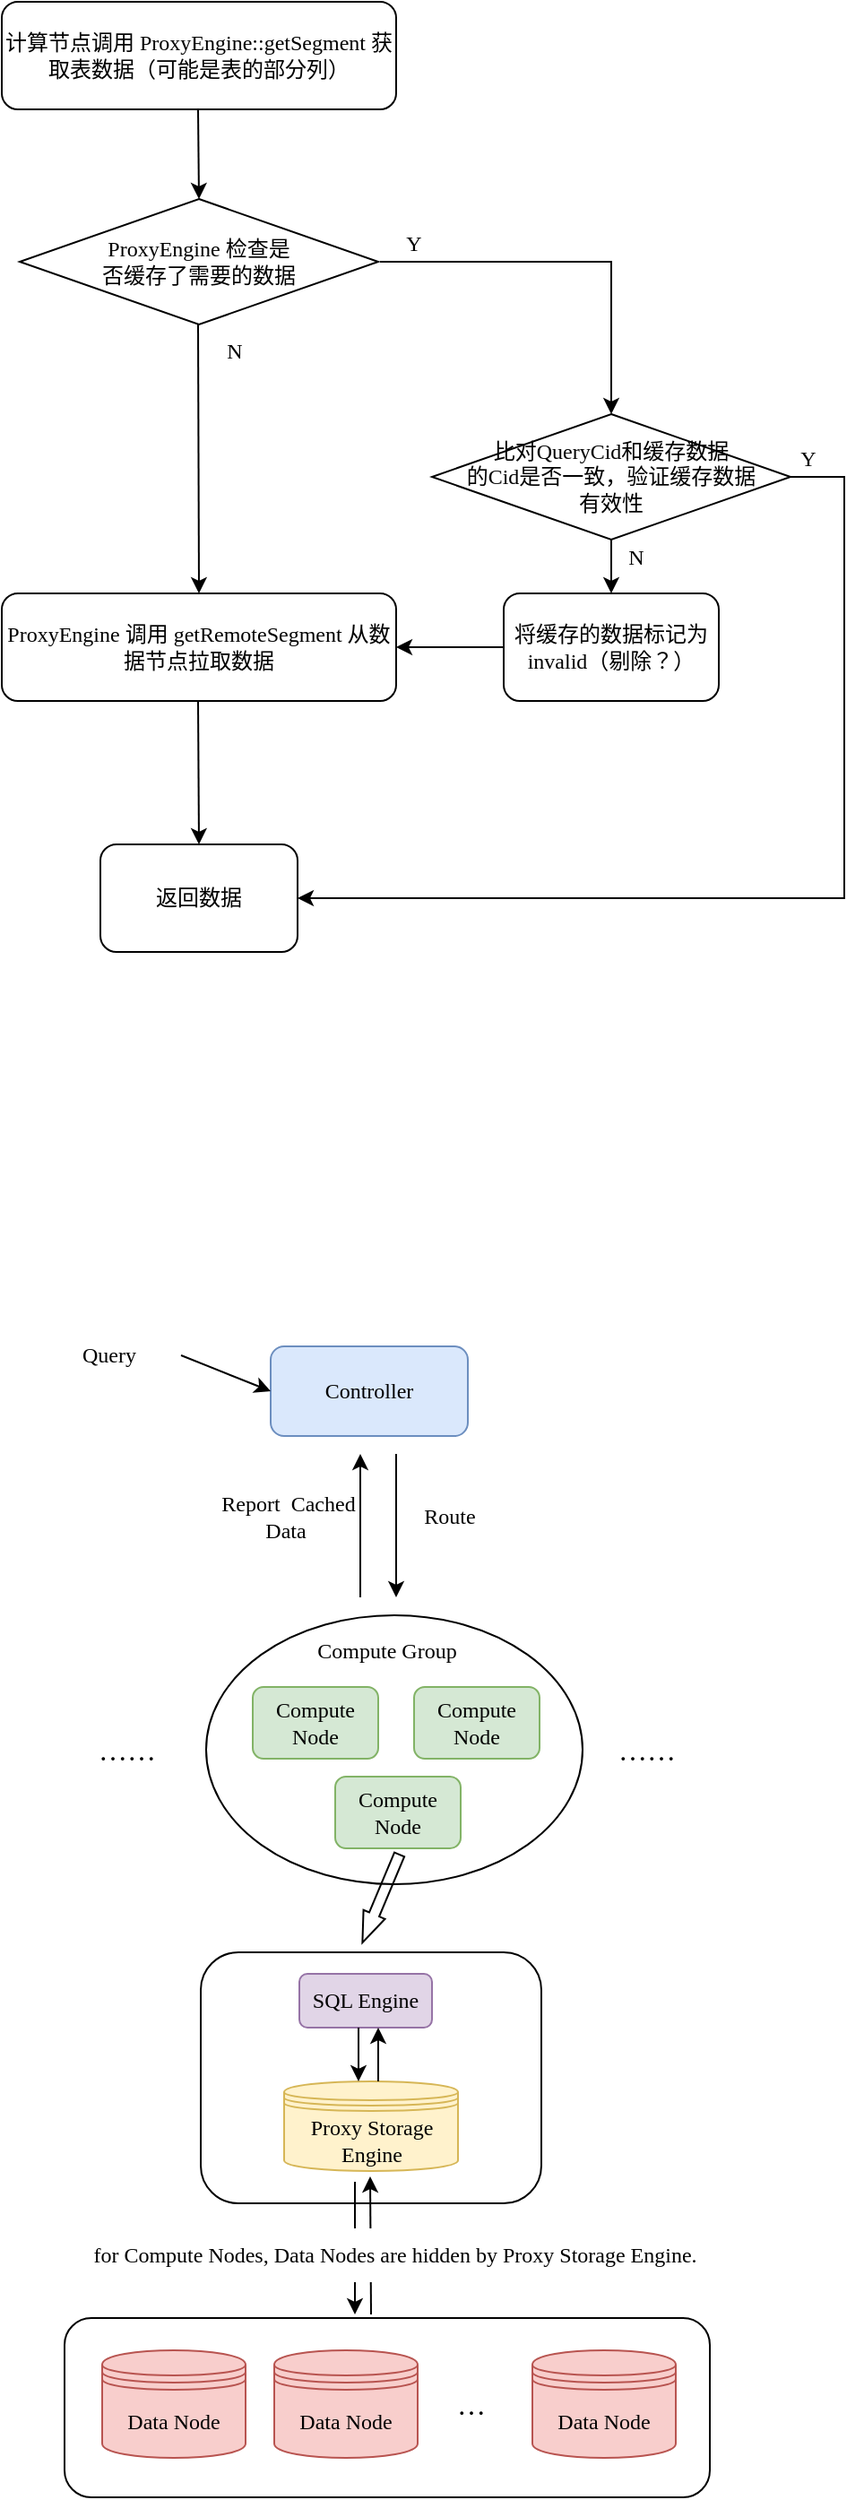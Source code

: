<mxfile version="24.6.4" type="github">
  <diagram name="第 1 页" id="xPfh4IP5ZBfr27BcKs77">
    <mxGraphModel dx="611" dy="1586" grid="1" gridSize="10" guides="1" tooltips="1" connect="1" arrows="1" fold="1" page="1" pageScale="1" pageWidth="827" pageHeight="1169" math="0" shadow="0">
      <root>
        <mxCell id="0" />
        <mxCell id="1" parent="0" />
        <mxCell id="Pok2jLCqyrNNW6y7tCXJ-65" value="" style="rounded=1;whiteSpace=wrap;html=1;fillColor=none;" vertex="1" parent="1">
          <mxGeometry x="125" y="1552" width="360" height="100" as="geometry" />
        </mxCell>
        <mxCell id="Pok2jLCqyrNNW6y7tCXJ-28" value="" style="ellipse;whiteSpace=wrap;html=1;fillColor=none;" vertex="1" parent="1">
          <mxGeometry x="204" y="1160" width="210" height="150" as="geometry" />
        </mxCell>
        <mxCell id="Pok2jLCqyrNNW6y7tCXJ-1" value="&lt;font face=&quot;Comic Sans MS&quot;&gt;计算节点调用 ProxyEngine::getSegment 获取表数据（可能是表的部分列）&lt;/font&gt;" style="rounded=1;whiteSpace=wrap;html=1;" vertex="1" parent="1">
          <mxGeometry x="90" y="260" width="220" height="60" as="geometry" />
        </mxCell>
        <mxCell id="Pok2jLCqyrNNW6y7tCXJ-2" value="" style="endArrow=classic;html=1;rounded=0;" edge="1" parent="1">
          <mxGeometry width="50" height="50" relative="1" as="geometry">
            <mxPoint x="199.5" y="320" as="sourcePoint" />
            <mxPoint x="200" y="370" as="targetPoint" />
          </mxGeometry>
        </mxCell>
        <mxCell id="Pok2jLCqyrNNW6y7tCXJ-3" value="&lt;font face=&quot;Comic Sans MS&quot;&gt;ProxyEngine 调用 getRemoteSegment 从数据节点拉取数据&lt;/font&gt;" style="rounded=1;whiteSpace=wrap;html=1;" vertex="1" parent="1">
          <mxGeometry x="90" y="590" width="220" height="60" as="geometry" />
        </mxCell>
        <mxCell id="Pok2jLCqyrNNW6y7tCXJ-4" value="&lt;span style=&quot;font-family: &amp;quot;Comic Sans MS&amp;quot;;&quot;&gt;ProxyEngine 检查是&lt;/span&gt;&lt;div&gt;&lt;span style=&quot;font-family: &amp;quot;Comic Sans MS&amp;quot;;&quot;&gt;否&lt;/span&gt;&lt;span style=&quot;font-family: &amp;quot;Comic Sans MS&amp;quot;; background-color: initial;&quot;&gt;缓存了需要的数据&lt;/span&gt;&lt;/div&gt;" style="rhombus;whiteSpace=wrap;html=1;" vertex="1" parent="1">
          <mxGeometry x="100" y="370" width="200" height="70" as="geometry" />
        </mxCell>
        <mxCell id="Pok2jLCqyrNNW6y7tCXJ-5" value="" style="endArrow=classic;html=1;rounded=0;entryX=0.5;entryY=0;entryDx=0;entryDy=0;" edge="1" parent="1" target="Pok2jLCqyrNNW6y7tCXJ-3">
          <mxGeometry width="50" height="50" relative="1" as="geometry">
            <mxPoint x="199.5" y="440" as="sourcePoint" />
            <mxPoint x="200" y="580" as="targetPoint" />
          </mxGeometry>
        </mxCell>
        <mxCell id="Pok2jLCqyrNNW6y7tCXJ-6" value="&lt;font face=&quot;Comic Sans MS&quot;&gt;N&lt;/font&gt;" style="text;html=1;align=center;verticalAlign=middle;whiteSpace=wrap;rounded=0;" vertex="1" parent="1">
          <mxGeometry x="190" y="440" width="60" height="30" as="geometry" />
        </mxCell>
        <mxCell id="Pok2jLCqyrNNW6y7tCXJ-8" value="" style="endArrow=classic;html=1;rounded=0;entryX=0.5;entryY=0;entryDx=0;entryDy=0;" edge="1" parent="1">
          <mxGeometry width="50" height="50" relative="1" as="geometry">
            <mxPoint x="301" y="405" as="sourcePoint" />
            <mxPoint x="430" y="490" as="targetPoint" />
            <Array as="points">
              <mxPoint x="430" y="405" />
            </Array>
          </mxGeometry>
        </mxCell>
        <mxCell id="Pok2jLCqyrNNW6y7tCXJ-9" value="&lt;font face=&quot;Comic Sans MS&quot;&gt;Y&lt;/font&gt;" style="text;html=1;align=center;verticalAlign=middle;whiteSpace=wrap;rounded=0;" vertex="1" parent="1">
          <mxGeometry x="290" y="380" width="60" height="30" as="geometry" />
        </mxCell>
        <mxCell id="Pok2jLCqyrNNW6y7tCXJ-15" value="&lt;span style=&quot;font-family: &amp;quot;Comic Sans MS&amp;quot;;&quot;&gt;比对QueryCid和缓存数据&lt;/span&gt;&lt;div&gt;&lt;span style=&quot;font-family: &amp;quot;Comic Sans MS&amp;quot;;&quot;&gt;的Cid是否一致，验证缓存数据&lt;/span&gt;&lt;/div&gt;&lt;div&gt;&lt;span style=&quot;font-family: &amp;quot;Comic Sans MS&amp;quot;; background-color: initial;&quot;&gt;有效性&lt;/span&gt;&lt;/div&gt;" style="rhombus;whiteSpace=wrap;html=1;" vertex="1" parent="1">
          <mxGeometry x="330" y="490" width="200" height="70" as="geometry" />
        </mxCell>
        <mxCell id="Pok2jLCqyrNNW6y7tCXJ-16" value="" style="endArrow=classic;html=1;rounded=0;" edge="1" parent="1">
          <mxGeometry width="50" height="50" relative="1" as="geometry">
            <mxPoint x="430" y="560" as="sourcePoint" />
            <mxPoint x="430" y="590" as="targetPoint" />
          </mxGeometry>
        </mxCell>
        <mxCell id="Pok2jLCqyrNNW6y7tCXJ-17" value="&lt;font face=&quot;Comic Sans MS&quot;&gt;N&lt;/font&gt;" style="text;html=1;align=center;verticalAlign=middle;whiteSpace=wrap;rounded=0;" vertex="1" parent="1">
          <mxGeometry x="414" y="555" width="60" height="30" as="geometry" />
        </mxCell>
        <mxCell id="Pok2jLCqyrNNW6y7tCXJ-18" value="" style="endArrow=classic;html=1;rounded=0;entryX=1;entryY=0.5;entryDx=0;entryDy=0;" edge="1" parent="1" target="Pok2jLCqyrNNW6y7tCXJ-24">
          <mxGeometry width="50" height="50" relative="1" as="geometry">
            <mxPoint x="530" y="525" as="sourcePoint" />
            <mxPoint x="440" y="770" as="targetPoint" />
            <Array as="points">
              <mxPoint x="560" y="525" />
              <mxPoint x="560" y="760" />
            </Array>
          </mxGeometry>
        </mxCell>
        <mxCell id="Pok2jLCqyrNNW6y7tCXJ-19" value="&lt;font face=&quot;Comic Sans MS&quot;&gt;Y&lt;/font&gt;" style="text;html=1;align=center;verticalAlign=middle;whiteSpace=wrap;rounded=0;" vertex="1" parent="1">
          <mxGeometry x="510" y="500" width="60" height="30" as="geometry" />
        </mxCell>
        <mxCell id="Pok2jLCqyrNNW6y7tCXJ-21" value="&lt;font face=&quot;Comic Sans MS&quot;&gt;将缓存的数据标记为invalid（剔除？）&lt;/font&gt;" style="rounded=1;whiteSpace=wrap;html=1;" vertex="1" parent="1">
          <mxGeometry x="370" y="590" width="120" height="60" as="geometry" />
        </mxCell>
        <mxCell id="Pok2jLCqyrNNW6y7tCXJ-22" value="" style="endArrow=classic;html=1;rounded=0;exitX=0;exitY=0.5;exitDx=0;exitDy=0;entryX=1;entryY=0.5;entryDx=0;entryDy=0;" edge="1" parent="1" source="Pok2jLCqyrNNW6y7tCXJ-21" target="Pok2jLCqyrNNW6y7tCXJ-3">
          <mxGeometry width="50" height="50" relative="1" as="geometry">
            <mxPoint x="319" y="540" as="sourcePoint" />
            <mxPoint x="319.5" y="620" as="targetPoint" />
          </mxGeometry>
        </mxCell>
        <mxCell id="Pok2jLCqyrNNW6y7tCXJ-23" value="" style="endArrow=classic;html=1;rounded=0;" edge="1" parent="1">
          <mxGeometry width="50" height="50" relative="1" as="geometry">
            <mxPoint x="199.5" y="650" as="sourcePoint" />
            <mxPoint x="200" y="730" as="targetPoint" />
          </mxGeometry>
        </mxCell>
        <mxCell id="Pok2jLCqyrNNW6y7tCXJ-24" value="&lt;font face=&quot;Comic Sans MS&quot;&gt;返回数据&lt;/font&gt;" style="rounded=1;whiteSpace=wrap;html=1;" vertex="1" parent="1">
          <mxGeometry x="145" y="730" width="110" height="60" as="geometry" />
        </mxCell>
        <mxCell id="Pok2jLCqyrNNW6y7tCXJ-25" value="&lt;font face=&quot;Comic Sans MS&quot;&gt;Controller&lt;/font&gt;" style="rounded=1;whiteSpace=wrap;html=1;fillColor=#dae8fc;strokeColor=#6c8ebf;" vertex="1" parent="1">
          <mxGeometry x="240" y="1010" width="110" height="50" as="geometry" />
        </mxCell>
        <mxCell id="Pok2jLCqyrNNW6y7tCXJ-26" value="&lt;font face=&quot;Comic Sans MS&quot;&gt;Query&lt;/font&gt;" style="text;html=1;align=center;verticalAlign=middle;whiteSpace=wrap;rounded=0;" vertex="1" parent="1">
          <mxGeometry x="110" y="1000" width="80" height="30" as="geometry" />
        </mxCell>
        <mxCell id="Pok2jLCqyrNNW6y7tCXJ-27" value="" style="endArrow=classic;html=1;rounded=0;entryX=0;entryY=0.5;entryDx=0;entryDy=0;exitX=1;exitY=0.5;exitDx=0;exitDy=0;" edge="1" parent="1" source="Pok2jLCqyrNNW6y7tCXJ-26" target="Pok2jLCqyrNNW6y7tCXJ-25">
          <mxGeometry width="50" height="50" relative="1" as="geometry">
            <mxPoint x="180" y="1035" as="sourcePoint" />
            <mxPoint x="180" y="980" as="targetPoint" />
          </mxGeometry>
        </mxCell>
        <mxCell id="Pok2jLCqyrNNW6y7tCXJ-29" value="" style="endArrow=classic;html=1;rounded=0;" edge="1" parent="1">
          <mxGeometry width="50" height="50" relative="1" as="geometry">
            <mxPoint x="310" y="1070" as="sourcePoint" />
            <mxPoint x="310" y="1150" as="targetPoint" />
          </mxGeometry>
        </mxCell>
        <mxCell id="Pok2jLCqyrNNW6y7tCXJ-30" value="" style="endArrow=classic;html=1;rounded=0;" edge="1" parent="1">
          <mxGeometry width="50" height="50" relative="1" as="geometry">
            <mxPoint x="290" y="1150" as="sourcePoint" />
            <mxPoint x="290" y="1070" as="targetPoint" />
          </mxGeometry>
        </mxCell>
        <mxCell id="Pok2jLCqyrNNW6y7tCXJ-31" value="&lt;font style=&quot;font-size: 16px;&quot; face=&quot;Comic Sans MS&quot;&gt;……&lt;/font&gt;" style="text;html=1;align=center;verticalAlign=middle;whiteSpace=wrap;rounded=0;" vertex="1" parent="1">
          <mxGeometry x="120" y="1220" width="80" height="30" as="geometry" />
        </mxCell>
        <mxCell id="Pok2jLCqyrNNW6y7tCXJ-32" value="&lt;font style=&quot;font-size: 16px;&quot; face=&quot;Comic Sans MS&quot;&gt;……&lt;/font&gt;" style="text;html=1;align=center;verticalAlign=middle;whiteSpace=wrap;rounded=0;" vertex="1" parent="1">
          <mxGeometry x="410" y="1220" width="80" height="30" as="geometry" />
        </mxCell>
        <mxCell id="Pok2jLCqyrNNW6y7tCXJ-33" value="&lt;font face=&quot;Comic Sans MS&quot;&gt;Compute Group&lt;/font&gt;" style="text;html=1;align=center;verticalAlign=middle;whiteSpace=wrap;rounded=0;" vertex="1" parent="1">
          <mxGeometry x="247" y="1170" width="116" height="20" as="geometry" />
        </mxCell>
        <mxCell id="Pok2jLCqyrNNW6y7tCXJ-35" value="&lt;font face=&quot;Comic Sans MS&quot;&gt;Compute Node&lt;/font&gt;" style="rounded=1;whiteSpace=wrap;html=1;fillColor=#d5e8d4;strokeColor=#82b366;" vertex="1" parent="1">
          <mxGeometry x="230" y="1200" width="70" height="40" as="geometry" />
        </mxCell>
        <mxCell id="Pok2jLCqyrNNW6y7tCXJ-36" value="&lt;font face=&quot;Comic Sans MS&quot;&gt;Route&lt;/font&gt;" style="text;html=1;align=center;verticalAlign=middle;whiteSpace=wrap;rounded=0;" vertex="1" parent="1">
          <mxGeometry x="300" y="1090" width="80" height="30" as="geometry" />
        </mxCell>
        <mxCell id="Pok2jLCqyrNNW6y7tCXJ-37" value="&lt;font face=&quot;Comic Sans MS&quot;&gt;Report&amp;nbsp; Cached Data&amp;nbsp;&lt;/font&gt;" style="text;html=1;align=center;verticalAlign=middle;whiteSpace=wrap;rounded=0;" vertex="1" parent="1">
          <mxGeometry x="210" y="1090" width="80" height="30" as="geometry" />
        </mxCell>
        <mxCell id="Pok2jLCqyrNNW6y7tCXJ-38" value="&lt;font face=&quot;Comic Sans MS&quot;&gt;Compute Node&lt;/font&gt;" style="rounded=1;whiteSpace=wrap;html=1;fillColor=#d5e8d4;strokeColor=#82b366;" vertex="1" parent="1">
          <mxGeometry x="276" y="1250" width="70" height="40" as="geometry" />
        </mxCell>
        <mxCell id="Pok2jLCqyrNNW6y7tCXJ-39" value="&lt;font face=&quot;Comic Sans MS&quot;&gt;Data Node&lt;/font&gt;" style="shape=datastore;whiteSpace=wrap;html=1;fillColor=#f8cecc;strokeColor=#b85450;" vertex="1" parent="1">
          <mxGeometry x="146" y="1570" width="80" height="60" as="geometry" />
        </mxCell>
        <mxCell id="Pok2jLCqyrNNW6y7tCXJ-40" value="&lt;font face=&quot;Comic Sans MS&quot;&gt;Data Node&lt;/font&gt;" style="shape=datastore;whiteSpace=wrap;html=1;fillColor=#f8cecc;strokeColor=#b85450;" vertex="1" parent="1">
          <mxGeometry x="242" y="1570" width="80" height="60" as="geometry" />
        </mxCell>
        <mxCell id="Pok2jLCqyrNNW6y7tCXJ-41" value="&lt;font face=&quot;Comic Sans MS&quot;&gt;Data Node&lt;/font&gt;" style="shape=datastore;whiteSpace=wrap;html=1;fillColor=#f8cecc;strokeColor=#b85450;" vertex="1" parent="1">
          <mxGeometry x="386" y="1570" width="80" height="60" as="geometry" />
        </mxCell>
        <mxCell id="Pok2jLCqyrNNW6y7tCXJ-43" value="&lt;font style=&quot;font-size: 16px;&quot; face=&quot;Comic Sans MS&quot;&gt;…&lt;/font&gt;" style="text;html=1;align=center;verticalAlign=middle;whiteSpace=wrap;rounded=0;" vertex="1" parent="1">
          <mxGeometry x="312" y="1585" width="80" height="30" as="geometry" />
        </mxCell>
        <mxCell id="Pok2jLCqyrNNW6y7tCXJ-45" value="&lt;font face=&quot;Comic Sans MS&quot;&gt;Compute Node&lt;/font&gt;" style="rounded=1;whiteSpace=wrap;html=1;fillColor=#d5e8d4;strokeColor=#82b366;" vertex="1" parent="1">
          <mxGeometry x="320" y="1200" width="70" height="40" as="geometry" />
        </mxCell>
        <mxCell id="Pok2jLCqyrNNW6y7tCXJ-48" value="" style="rounded=1;whiteSpace=wrap;html=1;" vertex="1" parent="1">
          <mxGeometry x="201" y="1348" width="190" height="140" as="geometry" />
        </mxCell>
        <mxCell id="Pok2jLCqyrNNW6y7tCXJ-49" value="&lt;font face=&quot;Comic Sans MS&quot;&gt;SQL Engine&lt;/font&gt;" style="rounded=1;whiteSpace=wrap;html=1;fillColor=#e1d5e7;strokeColor=#9673a6;" vertex="1" parent="1">
          <mxGeometry x="256" y="1360" width="74" height="30" as="geometry" />
        </mxCell>
        <mxCell id="Pok2jLCqyrNNW6y7tCXJ-52" value="&lt;font face=&quot;Comic Sans MS&quot;&gt;Proxy Storage Engine&lt;/font&gt;" style="shape=datastore;whiteSpace=wrap;html=1;fillColor=#fff2cc;strokeColor=#d6b656;" vertex="1" parent="1">
          <mxGeometry x="247.5" y="1420" width="97" height="50" as="geometry" />
        </mxCell>
        <mxCell id="Pok2jLCqyrNNW6y7tCXJ-53" value="" style="endArrow=classic;html=1;rounded=0;" edge="1" parent="1">
          <mxGeometry width="50" height="50" relative="1" as="geometry">
            <mxPoint x="289" y="1390" as="sourcePoint" />
            <mxPoint x="289" y="1420" as="targetPoint" />
          </mxGeometry>
        </mxCell>
        <mxCell id="Pok2jLCqyrNNW6y7tCXJ-54" value="" style="endArrow=classic;html=1;rounded=0;" edge="1" parent="1">
          <mxGeometry width="50" height="50" relative="1" as="geometry">
            <mxPoint x="300" y="1420" as="sourcePoint" />
            <mxPoint x="300" y="1390" as="targetPoint" />
          </mxGeometry>
        </mxCell>
        <mxCell id="Pok2jLCqyrNNW6y7tCXJ-61" value="" style="shape=flexArrow;endArrow=classic;html=1;rounded=0;width=6;endSize=5.33;endWidth=6;" edge="1" parent="1">
          <mxGeometry width="50" height="50" relative="1" as="geometry">
            <mxPoint x="312" y="1293" as="sourcePoint" />
            <mxPoint x="291" y="1343" as="targetPoint" />
          </mxGeometry>
        </mxCell>
        <mxCell id="Pok2jLCqyrNNW6y7tCXJ-77" value="" style="endArrow=classic;html=1;rounded=0;" edge="1" parent="1">
          <mxGeometry width="50" height="50" relative="1" as="geometry">
            <mxPoint x="296" y="1550" as="sourcePoint" />
            <mxPoint x="295.5" y="1473" as="targetPoint" />
          </mxGeometry>
        </mxCell>
        <mxCell id="Pok2jLCqyrNNW6y7tCXJ-78" value="" style="endArrow=classic;html=1;rounded=0;" edge="1" parent="1">
          <mxGeometry width="50" height="50" relative="1" as="geometry">
            <mxPoint x="287" y="1476" as="sourcePoint" />
            <mxPoint x="287" y="1550" as="targetPoint" />
          </mxGeometry>
        </mxCell>
        <mxCell id="Pok2jLCqyrNNW6y7tCXJ-63" value="&lt;font face=&quot;Comic Sans MS&quot;&gt;for Compute Nodes, Data Nodes are hidden by Proxy Storage Engine.&amp;nbsp;&lt;/font&gt;" style="text;html=1;align=center;verticalAlign=middle;whiteSpace=wrap;rounded=0;fillColor=default;" vertex="1" parent="1">
          <mxGeometry x="103" y="1502" width="416" height="30" as="geometry" />
        </mxCell>
      </root>
    </mxGraphModel>
  </diagram>
</mxfile>
